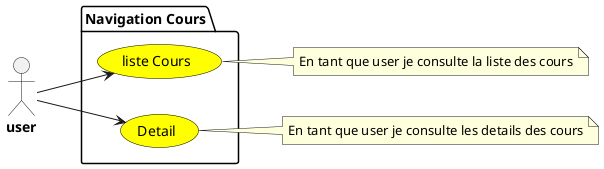@startuml userstoriecours

left to right direction 

actor user as U

skinparam ActorFontStyle bold 

skinparam usecase {
    BackgroundColor Yellow
    BorderColor Black

}
package "Navigation Cours" {

    usecase "liste Cours" as lc
    usecase "Detail" as d

}

U --> lc
U --> d

note right of lc 
En tant que user je consulte la liste des cours
end note

note right of d 
En tant que user je consulte les details des cours
end note 